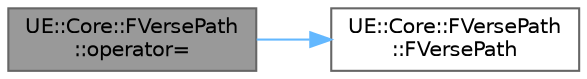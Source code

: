 digraph "UE::Core::FVersePath::operator="
{
 // INTERACTIVE_SVG=YES
 // LATEX_PDF_SIZE
  bgcolor="transparent";
  edge [fontname=Helvetica,fontsize=10,labelfontname=Helvetica,labelfontsize=10];
  node [fontname=Helvetica,fontsize=10,shape=box,height=0.2,width=0.4];
  rankdir="LR";
  Node1 [id="Node000001",label="UE::Core::FVersePath\l::operator=",height=0.2,width=0.4,color="gray40", fillcolor="grey60", style="filled", fontcolor="black",tooltip=" "];
  Node1 -> Node2 [id="edge1_Node000001_Node000002",color="steelblue1",style="solid",tooltip=" "];
  Node2 [id="Node000002",label="UE::Core::FVersePath\l::FVersePath",height=0.2,width=0.4,color="grey40", fillcolor="white", style="filled",URL="$d9/da8/classUE_1_1Core_1_1FVersePath.html#a16ddc625cfc1d1ef43723ac397c0ced1",tooltip=" "];
}
